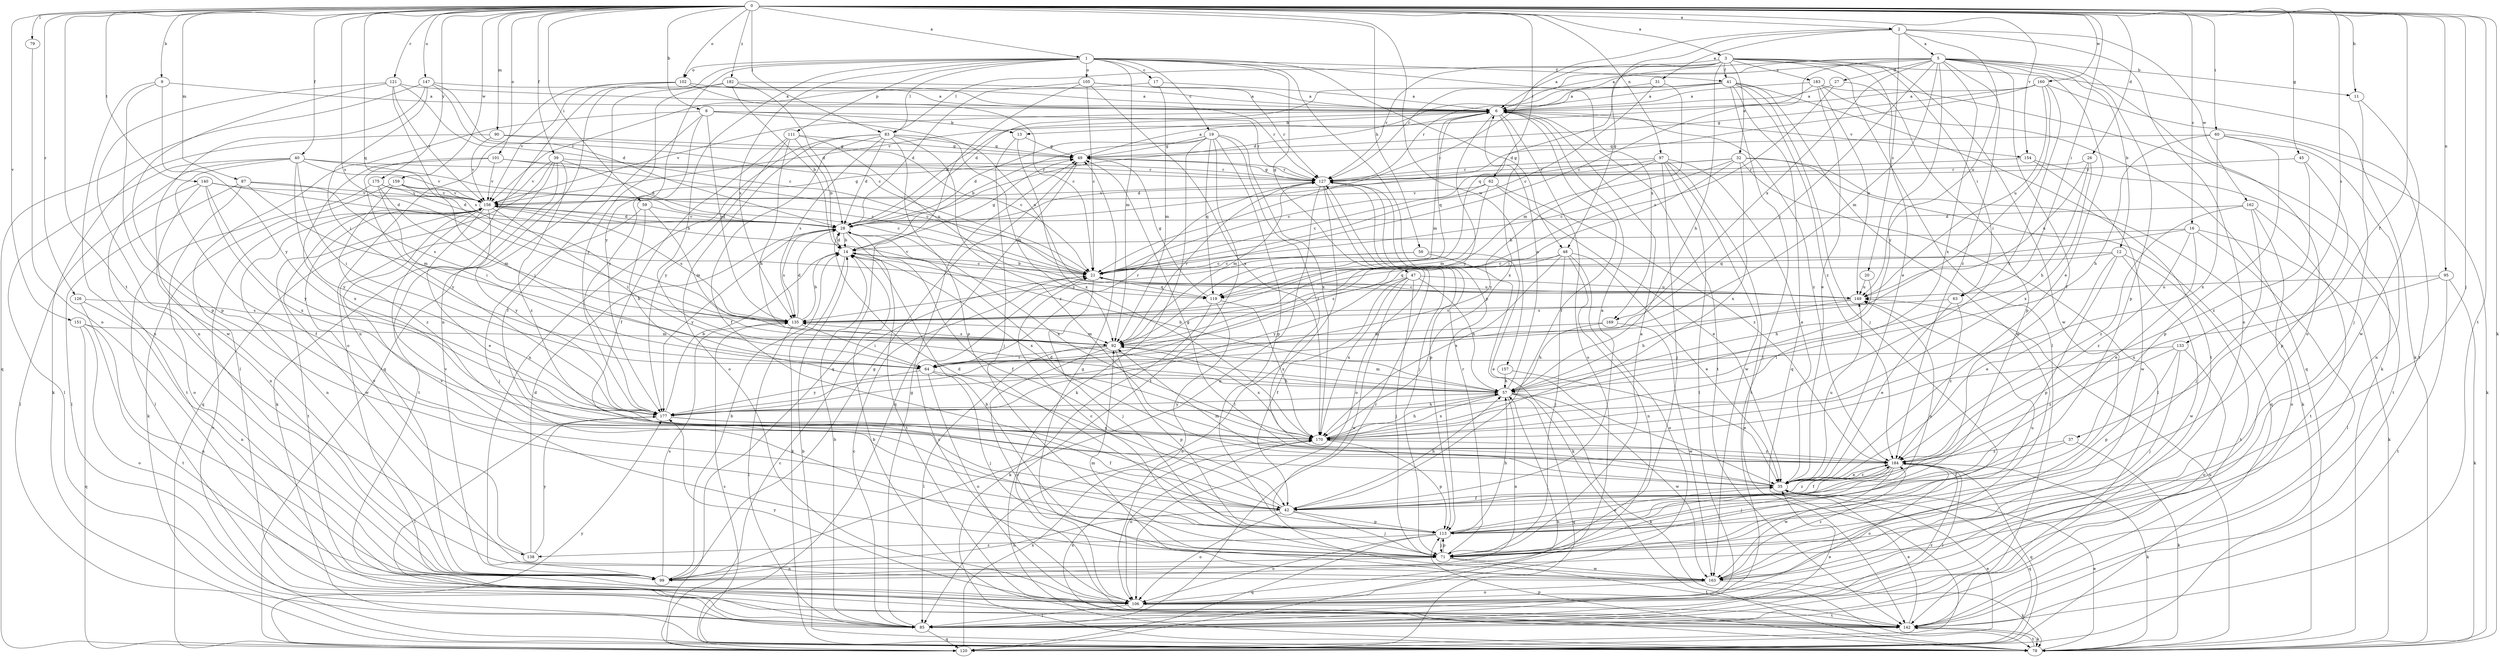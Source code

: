 strict digraph  {
0;
1;
2;
3;
5;
6;
8;
9;
11;
12;
13;
14;
16;
17;
19;
20;
21;
26;
27;
28;
31;
32;
35;
37;
39;
40;
41;
42;
45;
47;
48;
49;
56;
57;
59;
60;
62;
63;
64;
71;
78;
79;
83;
85;
87;
90;
92;
95;
97;
99;
101;
102;
105;
106;
111;
113;
119;
120;
121;
126;
127;
133;
135;
138;
140;
142;
147;
149;
151;
154;
156;
157;
159;
160;
162;
163;
169;
170;
175;
177;
182;
183;
184;
0 -> 1  [label=a];
0 -> 2  [label=a];
0 -> 3  [label=a];
0 -> 8  [label=b];
0 -> 9  [label=b];
0 -> 11  [label=b];
0 -> 16  [label=c];
0 -> 26  [label=d];
0 -> 37  [label=f];
0 -> 39  [label=f];
0 -> 40  [label=f];
0 -> 45  [label=g];
0 -> 56  [label=h];
0 -> 59  [label=i];
0 -> 60  [label=i];
0 -> 62  [label=i];
0 -> 63  [label=i];
0 -> 71  [label=j];
0 -> 78  [label=k];
0 -> 79  [label=l];
0 -> 83  [label=l];
0 -> 87  [label=m];
0 -> 90  [label=m];
0 -> 95  [label=n];
0 -> 97  [label=n];
0 -> 101  [label=o];
0 -> 102  [label=o];
0 -> 119  [label=q];
0 -> 121  [label=r];
0 -> 126  [label=r];
0 -> 133  [label=s];
0 -> 135  [label=s];
0 -> 138  [label=t];
0 -> 140  [label=t];
0 -> 142  [label=t];
0 -> 147  [label=u];
0 -> 151  [label=v];
0 -> 154  [label=v];
0 -> 157  [label=w];
0 -> 159  [label=w];
0 -> 160  [label=w];
0 -> 175  [label=y];
0 -> 182  [label=z];
1 -> 17  [label=c];
1 -> 19  [label=c];
1 -> 41  [label=f];
1 -> 47  [label=g];
1 -> 48  [label=g];
1 -> 57  [label=h];
1 -> 83  [label=l];
1 -> 92  [label=m];
1 -> 99  [label=n];
1 -> 102  [label=o];
1 -> 105  [label=o];
1 -> 111  [label=p];
1 -> 113  [label=p];
1 -> 135  [label=s];
1 -> 169  [label=x];
1 -> 177  [label=y];
2 -> 5  [label=a];
2 -> 20  [label=c];
2 -> 21  [label=c];
2 -> 31  [label=e];
2 -> 48  [label=g];
2 -> 106  [label=o];
2 -> 149  [label=u];
2 -> 162  [label=w];
3 -> 6  [label=a];
3 -> 32  [label=e];
3 -> 35  [label=e];
3 -> 41  [label=f];
3 -> 57  [label=h];
3 -> 63  [label=i];
3 -> 78  [label=k];
3 -> 83  [label=l];
3 -> 85  [label=l];
3 -> 119  [label=q];
3 -> 127  [label=r];
3 -> 163  [label=w];
3 -> 183  [label=z];
5 -> 6  [label=a];
5 -> 11  [label=b];
5 -> 12  [label=b];
5 -> 21  [label=c];
5 -> 27  [label=d];
5 -> 28  [label=d];
5 -> 35  [label=e];
5 -> 42  [label=f];
5 -> 64  [label=i];
5 -> 92  [label=m];
5 -> 106  [label=o];
5 -> 113  [label=p];
5 -> 127  [label=r];
5 -> 169  [label=x];
5 -> 170  [label=x];
5 -> 177  [label=y];
5 -> 184  [label=z];
6 -> 13  [label=b];
6 -> 28  [label=d];
6 -> 42  [label=f];
6 -> 92  [label=m];
6 -> 106  [label=o];
6 -> 119  [label=q];
6 -> 142  [label=t];
6 -> 154  [label=v];
6 -> 156  [label=v];
6 -> 170  [label=x];
6 -> 177  [label=y];
6 -> 184  [label=z];
8 -> 13  [label=b];
8 -> 42  [label=f];
8 -> 85  [label=l];
8 -> 127  [label=r];
8 -> 135  [label=s];
8 -> 149  [label=u];
8 -> 177  [label=y];
9 -> 6  [label=a];
9 -> 99  [label=n];
9 -> 113  [label=p];
9 -> 177  [label=y];
11 -> 71  [label=j];
11 -> 163  [label=w];
12 -> 21  [label=c];
12 -> 35  [label=e];
12 -> 113  [label=p];
12 -> 119  [label=q];
12 -> 142  [label=t];
12 -> 163  [label=w];
13 -> 49  [label=g];
13 -> 71  [label=j];
13 -> 170  [label=x];
14 -> 21  [label=c];
14 -> 28  [label=d];
14 -> 49  [label=g];
14 -> 78  [label=k];
14 -> 170  [label=x];
16 -> 14  [label=b];
16 -> 35  [label=e];
16 -> 78  [label=k];
16 -> 85  [label=l];
16 -> 119  [label=q];
16 -> 184  [label=z];
17 -> 6  [label=a];
17 -> 92  [label=m];
17 -> 156  [label=v];
19 -> 14  [label=b];
19 -> 28  [label=d];
19 -> 49  [label=g];
19 -> 78  [label=k];
19 -> 113  [label=p];
19 -> 119  [label=q];
19 -> 142  [label=t];
19 -> 170  [label=x];
19 -> 184  [label=z];
20 -> 57  [label=h];
20 -> 149  [label=u];
21 -> 14  [label=b];
21 -> 71  [label=j];
21 -> 119  [label=q];
21 -> 149  [label=u];
26 -> 57  [label=h];
26 -> 127  [label=r];
26 -> 149  [label=u];
26 -> 170  [label=x];
27 -> 6  [label=a];
27 -> 113  [label=p];
27 -> 135  [label=s];
28 -> 14  [label=b];
28 -> 42  [label=f];
28 -> 135  [label=s];
28 -> 142  [label=t];
28 -> 156  [label=v];
28 -> 170  [label=x];
28 -> 177  [label=y];
31 -> 6  [label=a];
31 -> 21  [label=c];
31 -> 92  [label=m];
32 -> 21  [label=c];
32 -> 28  [label=d];
32 -> 64  [label=i];
32 -> 78  [label=k];
32 -> 85  [label=l];
32 -> 120  [label=q];
32 -> 127  [label=r];
32 -> 170  [label=x];
35 -> 28  [label=d];
35 -> 42  [label=f];
35 -> 49  [label=g];
35 -> 92  [label=m];
35 -> 120  [label=q];
35 -> 149  [label=u];
35 -> 184  [label=z];
37 -> 42  [label=f];
37 -> 78  [label=k];
37 -> 184  [label=z];
39 -> 28  [label=d];
39 -> 78  [label=k];
39 -> 120  [label=q];
39 -> 127  [label=r];
39 -> 142  [label=t];
39 -> 156  [label=v];
39 -> 184  [label=z];
40 -> 21  [label=c];
40 -> 42  [label=f];
40 -> 64  [label=i];
40 -> 85  [label=l];
40 -> 127  [label=r];
40 -> 142  [label=t];
40 -> 156  [label=v];
40 -> 177  [label=y];
41 -> 6  [label=a];
41 -> 28  [label=d];
41 -> 71  [label=j];
41 -> 85  [label=l];
41 -> 120  [label=q];
41 -> 127  [label=r];
41 -> 142  [label=t];
41 -> 163  [label=w];
41 -> 184  [label=z];
42 -> 6  [label=a];
42 -> 28  [label=d];
42 -> 57  [label=h];
42 -> 71  [label=j];
42 -> 99  [label=n];
42 -> 106  [label=o];
42 -> 113  [label=p];
42 -> 184  [label=z];
45 -> 113  [label=p];
45 -> 127  [label=r];
45 -> 184  [label=z];
47 -> 42  [label=f];
47 -> 57  [label=h];
47 -> 71  [label=j];
47 -> 135  [label=s];
47 -> 149  [label=u];
47 -> 163  [label=w];
47 -> 170  [label=x];
48 -> 21  [label=c];
48 -> 35  [label=e];
48 -> 71  [label=j];
48 -> 99  [label=n];
48 -> 106  [label=o];
48 -> 170  [label=x];
48 -> 177  [label=y];
49 -> 6  [label=a];
49 -> 120  [label=q];
49 -> 127  [label=r];
56 -> 21  [label=c];
56 -> 35  [label=e];
56 -> 78  [label=k];
56 -> 135  [label=s];
57 -> 6  [label=a];
57 -> 14  [label=b];
57 -> 78  [label=k];
57 -> 92  [label=m];
57 -> 99  [label=n];
57 -> 120  [label=q];
57 -> 163  [label=w];
57 -> 170  [label=x];
57 -> 177  [label=y];
59 -> 28  [label=d];
59 -> 57  [label=h];
59 -> 71  [label=j];
59 -> 92  [label=m];
60 -> 49  [label=g];
60 -> 57  [label=h];
60 -> 78  [label=k];
60 -> 99  [label=n];
60 -> 113  [label=p];
60 -> 170  [label=x];
62 -> 21  [label=c];
62 -> 35  [label=e];
62 -> 92  [label=m];
62 -> 156  [label=v];
62 -> 184  [label=z];
63 -> 35  [label=e];
63 -> 135  [label=s];
63 -> 184  [label=z];
64 -> 57  [label=h];
64 -> 71  [label=j];
64 -> 106  [label=o];
64 -> 127  [label=r];
64 -> 177  [label=y];
71 -> 6  [label=a];
71 -> 14  [label=b];
71 -> 21  [label=c];
71 -> 99  [label=n];
71 -> 113  [label=p];
71 -> 127  [label=r];
71 -> 142  [label=t];
71 -> 149  [label=u];
71 -> 156  [label=v];
71 -> 163  [label=w];
78 -> 14  [label=b];
78 -> 35  [label=e];
78 -> 113  [label=p];
78 -> 135  [label=s];
78 -> 142  [label=t];
78 -> 149  [label=u];
78 -> 156  [label=v];
78 -> 170  [label=x];
79 -> 106  [label=o];
83 -> 28  [label=d];
83 -> 42  [label=f];
83 -> 49  [label=g];
83 -> 92  [label=m];
83 -> 99  [label=n];
83 -> 106  [label=o];
83 -> 113  [label=p];
83 -> 135  [label=s];
83 -> 184  [label=z];
85 -> 14  [label=b];
85 -> 21  [label=c];
85 -> 35  [label=e];
85 -> 49  [label=g];
85 -> 120  [label=q];
85 -> 127  [label=r];
85 -> 184  [label=z];
87 -> 85  [label=l];
87 -> 92  [label=m];
87 -> 106  [label=o];
87 -> 135  [label=s];
87 -> 156  [label=v];
90 -> 21  [label=c];
90 -> 49  [label=g];
90 -> 78  [label=k];
90 -> 156  [label=v];
92 -> 64  [label=i];
92 -> 85  [label=l];
92 -> 106  [label=o];
92 -> 113  [label=p];
92 -> 127  [label=r];
92 -> 135  [label=s];
92 -> 170  [label=x];
95 -> 78  [label=k];
95 -> 142  [label=t];
95 -> 149  [label=u];
95 -> 170  [label=x];
97 -> 21  [label=c];
97 -> 35  [label=e];
97 -> 71  [label=j];
97 -> 85  [label=l];
97 -> 127  [label=r];
97 -> 142  [label=t];
97 -> 163  [label=w];
97 -> 177  [label=y];
99 -> 14  [label=b];
99 -> 49  [label=g];
99 -> 135  [label=s];
101 -> 21  [label=c];
101 -> 127  [label=r];
101 -> 156  [label=v];
101 -> 170  [label=x];
101 -> 177  [label=y];
102 -> 6  [label=a];
102 -> 21  [label=c];
102 -> 99  [label=n];
102 -> 106  [label=o];
102 -> 127  [label=r];
102 -> 156  [label=v];
105 -> 6  [label=a];
105 -> 21  [label=c];
105 -> 28  [label=d];
105 -> 120  [label=q];
105 -> 127  [label=r];
105 -> 170  [label=x];
106 -> 21  [label=c];
106 -> 85  [label=l];
106 -> 142  [label=t];
106 -> 177  [label=y];
111 -> 14  [label=b];
111 -> 42  [label=f];
111 -> 49  [label=g];
111 -> 57  [label=h];
111 -> 149  [label=u];
111 -> 177  [label=y];
113 -> 35  [label=e];
113 -> 57  [label=h];
113 -> 71  [label=j];
113 -> 106  [label=o];
113 -> 120  [label=q];
113 -> 149  [label=u];
113 -> 156  [label=v];
113 -> 138  [label=z];
119 -> 49  [label=g];
119 -> 78  [label=k];
119 -> 106  [label=o];
119 -> 156  [label=v];
119 -> 170  [label=x];
120 -> 21  [label=c];
120 -> 35  [label=e];
120 -> 57  [label=h];
120 -> 170  [label=x];
120 -> 177  [label=y];
121 -> 6  [label=a];
121 -> 21  [label=c];
121 -> 99  [label=n];
121 -> 113  [label=p];
121 -> 135  [label=s];
121 -> 156  [label=v];
126 -> 99  [label=n];
126 -> 135  [label=s];
126 -> 142  [label=t];
127 -> 49  [label=g];
127 -> 71  [label=j];
127 -> 85  [label=l];
127 -> 92  [label=m];
127 -> 99  [label=n];
127 -> 106  [label=o];
127 -> 113  [label=p];
127 -> 156  [label=v];
133 -> 64  [label=i];
133 -> 71  [label=j];
133 -> 106  [label=o];
133 -> 113  [label=p];
133 -> 184  [label=z];
135 -> 14  [label=b];
135 -> 28  [label=d];
135 -> 64  [label=i];
135 -> 85  [label=l];
135 -> 92  [label=m];
138 -> 28  [label=d];
138 -> 156  [label=v];
138 -> 177  [label=y];
140 -> 28  [label=d];
140 -> 85  [label=l];
140 -> 99  [label=n];
140 -> 156  [label=v];
140 -> 170  [label=x];
140 -> 177  [label=y];
142 -> 14  [label=b];
142 -> 35  [label=e];
142 -> 78  [label=k];
147 -> 6  [label=a];
147 -> 21  [label=c];
147 -> 28  [label=d];
147 -> 64  [label=i];
147 -> 120  [label=q];
147 -> 163  [label=w];
149 -> 21  [label=c];
149 -> 57  [label=h];
149 -> 135  [label=s];
151 -> 92  [label=m];
151 -> 99  [label=n];
151 -> 106  [label=o];
151 -> 120  [label=q];
154 -> 127  [label=r];
154 -> 142  [label=t];
154 -> 163  [label=w];
156 -> 28  [label=d];
156 -> 35  [label=e];
156 -> 49  [label=g];
156 -> 64  [label=i];
156 -> 99  [label=n];
156 -> 135  [label=s];
156 -> 142  [label=t];
156 -> 163  [label=w];
156 -> 177  [label=y];
157 -> 35  [label=e];
157 -> 57  [label=h];
159 -> 21  [label=c];
159 -> 64  [label=i];
159 -> 78  [label=k];
159 -> 156  [label=v];
159 -> 184  [label=z];
160 -> 6  [label=a];
160 -> 28  [label=d];
160 -> 49  [label=g];
160 -> 64  [label=i];
160 -> 142  [label=t];
160 -> 149  [label=u];
160 -> 170  [label=x];
162 -> 28  [label=d];
162 -> 71  [label=j];
162 -> 106  [label=o];
162 -> 142  [label=t];
162 -> 184  [label=z];
163 -> 49  [label=g];
163 -> 78  [label=k];
163 -> 92  [label=m];
163 -> 106  [label=o];
163 -> 184  [label=z];
169 -> 57  [label=h];
169 -> 92  [label=m];
169 -> 163  [label=w];
170 -> 57  [label=h];
170 -> 106  [label=o];
170 -> 113  [label=p];
170 -> 184  [label=z];
175 -> 28  [label=d];
175 -> 64  [label=i];
175 -> 85  [label=l];
175 -> 92  [label=m];
175 -> 156  [label=v];
177 -> 14  [label=b];
177 -> 42  [label=f];
177 -> 57  [label=h];
177 -> 85  [label=l];
177 -> 170  [label=x];
182 -> 6  [label=a];
182 -> 14  [label=b];
182 -> 28  [label=d];
182 -> 120  [label=q];
182 -> 177  [label=y];
183 -> 6  [label=a];
183 -> 35  [label=e];
183 -> 78  [label=k];
183 -> 120  [label=q];
183 -> 149  [label=u];
183 -> 156  [label=v];
184 -> 35  [label=e];
184 -> 42  [label=f];
184 -> 71  [label=j];
184 -> 78  [label=k];
184 -> 85  [label=l];
184 -> 106  [label=o];
184 -> 120  [label=q];
184 -> 163  [label=w];
}
